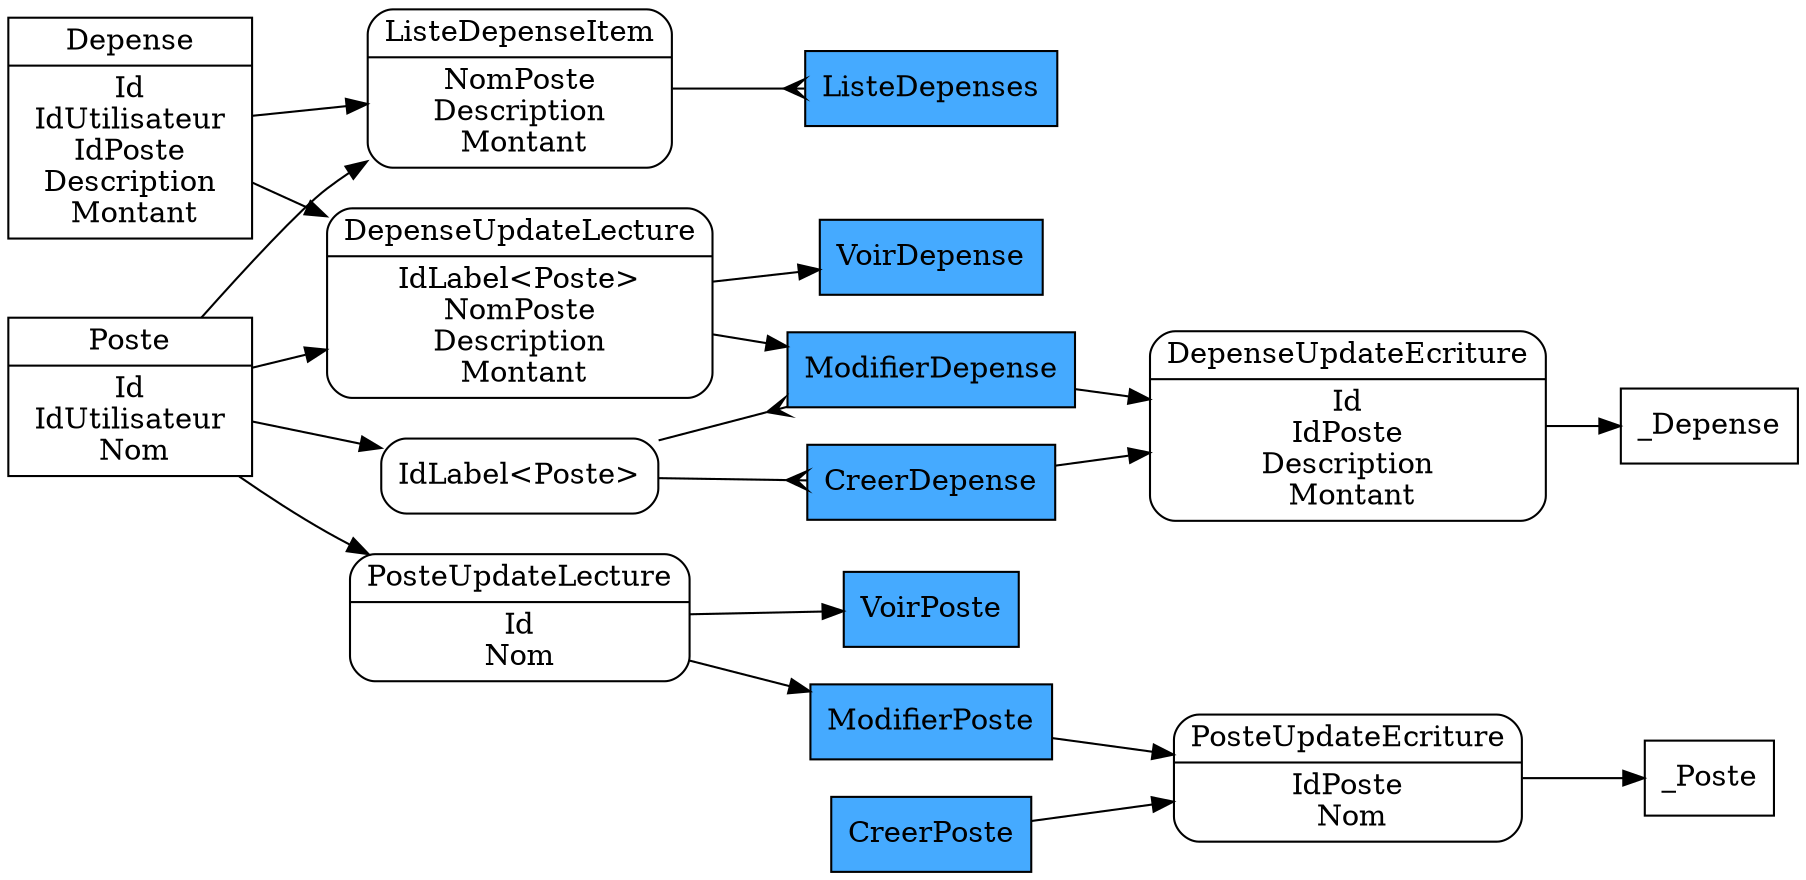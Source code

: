digraph G {
    rankdir="LR"


    subgraph _cluster_entites {
        node [shape="record"]
        Depense [label="{{Depense | Id \n IdUtilisateur \n IdPoste \n Description \n Montant}}"]
        Poste [label="{{Poste | Id \n IdUtilisateur \n Nom}}"]
    }
    
    subgraph {
        rank=same
        node [shape="Mrecord"]
        DepenseUpdateLecture [label="{{DepenseUpdateLecture | IdLabel\<Poste\> \n NomPoste \n Description \n Montant}}"]
        IdLabelPoste [label="{{IdLabel\<Poste\>}}"]
        PosteUpdateLecture [label="{{PosteUpdateLecture | Id \n Nom \n}}"]
        ListeDepenseItem [label="{{ListeDepenseItem | NomPoste \n Description \n Montant}}"]
    }

    subgraph {
        node [shape="Mrecord"]
        PosteUpdateEcriture [label="{{PosteUpdateEcriture | IdPoste \n Nom}}"]
        DepenseUpdateEcriture [label="{{DepenseUpdateEcriture | Id \n IdPoste \n Description \n Montant}}"]
    }
    

    {Depense, Poste} -> DepenseUpdateLecture
    Poste -> PosteUpdateLecture
    Poste->IdLabelPoste
    {Depense, Poste} -> ListeDepenseItem

    subgraph {
        node [shape="box"]
        _Depense
        _Poste
    }

    DepenseUpdateEcriture -> _Depense
    PosteUpdateEcriture -> _Poste


    subgraph {
        rank=same
        node [shape="box", fillcolor="#45aaff", style=filled]
        CreerDepense 
        ModifierDepense
        VoirDepense
        VoirPoste
        CreerPoste
        ModifierPoste
        ListeDepenses
    }

    IdLabelPoste -> CreerDepense [arrowhead="crow"]
    CreerDepense -> DepenseUpdateEcriture
    DepenseUpdateLecture -> ModifierDepense -> DepenseUpdateEcriture
    IdLabelPoste -> ModifierDepense [arrowhead="crow"]
    DepenseUpdateLecture -> VoirDepense

    CreerPoste -> PosteUpdateEcriture
    PosteUpdateLecture -> ModifierPoste -> PosteUpdateEcriture
    PosteUpdateLecture -> VoirPoste
    ListeDepenseItem -> ListeDepenses [arrowhead="crow"]

}
